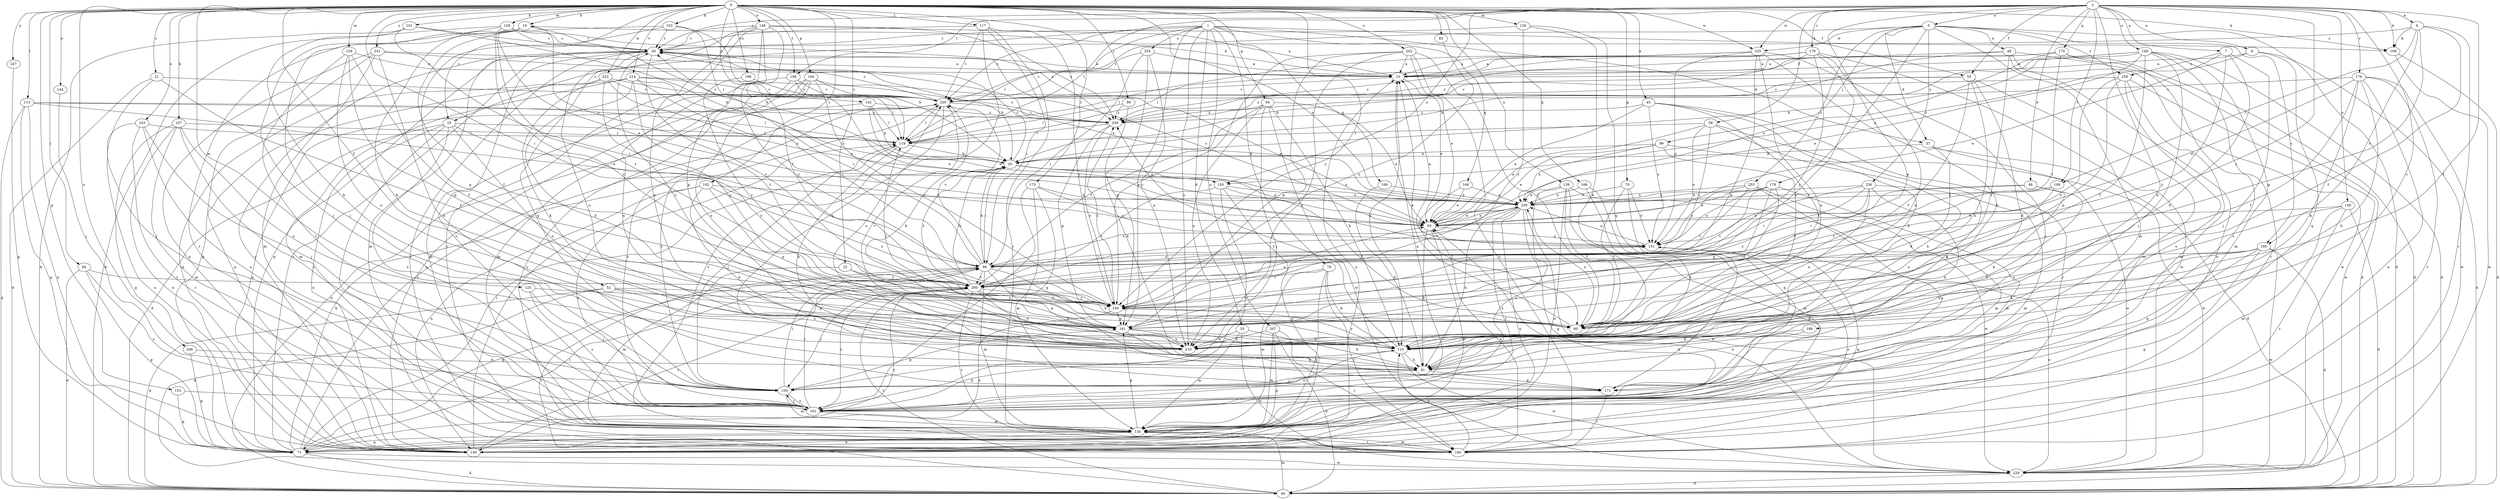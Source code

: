 strict digraph  {
0;
1;
2;
3;
6;
7;
8;
10;
19;
20;
21;
22;
25;
30;
35;
37;
40;
45;
46;
48;
50;
52;
55;
58;
60;
64;
70;
71;
79;
81;
83;
84;
90;
98;
99;
100;
101;
102;
107;
109;
110;
113;
117;
119;
125;
126;
128;
129;
130;
139;
140;
142;
143;
144;
146;
148;
149;
150;
151;
153;
160;
161;
166;
168;
169;
170;
171;
173;
176;
178;
179;
180;
182;
189;
190;
191;
196;
198;
199;
200;
202;
206;
207;
210;
214;
220;
222;
225;
229;
239;
241;
247;
249;
254;
255;
256;
258;
259;
0 -> 19  [label=b];
0 -> 21  [label=c];
0 -> 22  [label=c];
0 -> 25  [label=c];
0 -> 45  [label=e];
0 -> 52  [label=f];
0 -> 55  [label=f];
0 -> 64  [label=g];
0 -> 70  [label=g];
0 -> 83  [label=i];
0 -> 84  [label=i];
0 -> 90  [label=i];
0 -> 98  [label=j];
0 -> 101  [label=k];
0 -> 102  [label=k];
0 -> 107  [label=k];
0 -> 109  [label=k];
0 -> 113  [label=l];
0 -> 117  [label=l];
0 -> 125  [label=m];
0 -> 126  [label=m];
0 -> 128  [label=m];
0 -> 129  [label=m];
0 -> 139  [label=n];
0 -> 142  [label=o];
0 -> 143  [label=o];
0 -> 144  [label=o];
0 -> 146  [label=o];
0 -> 153  [label=p];
0 -> 160  [label=p];
0 -> 166  [label=q];
0 -> 173  [label=r];
0 -> 182  [label=s];
0 -> 196  [label=t];
0 -> 198  [label=t];
0 -> 202  [label=u];
0 -> 206  [label=u];
0 -> 214  [label=v];
0 -> 222  [label=w];
0 -> 225  [label=w];
0 -> 239  [label=x];
0 -> 241  [label=y];
0 -> 247  [label=y];
0 -> 249  [label=y];
1 -> 25  [label=c];
1 -> 35  [label=d];
1 -> 37  [label=d];
1 -> 79  [label=h];
1 -> 109  [label=k];
1 -> 119  [label=l];
1 -> 161  [label=p];
1 -> 168  [label=q];
1 -> 169  [label=q];
1 -> 207  [label=u];
1 -> 210  [label=u];
1 -> 220  [label=v];
1 -> 254  [label=z];
2 -> 3  [label=a];
2 -> 6  [label=a];
2 -> 7  [label=a];
2 -> 8  [label=a];
2 -> 30  [label=c];
2 -> 46  [label=e];
2 -> 55  [label=f];
2 -> 58  [label=f];
2 -> 60  [label=f];
2 -> 81  [label=h];
2 -> 109  [label=k];
2 -> 119  [label=l];
2 -> 148  [label=o];
2 -> 149  [label=o];
2 -> 150  [label=o];
2 -> 161  [label=p];
2 -> 170  [label=q];
2 -> 176  [label=r];
2 -> 178  [label=r];
2 -> 189  [label=s];
2 -> 198  [label=t];
2 -> 199  [label=t];
2 -> 225  [label=w];
2 -> 249  [label=y];
3 -> 37  [label=d];
3 -> 40  [label=d];
3 -> 48  [label=e];
3 -> 99  [label=j];
3 -> 130  [label=m];
3 -> 179  [label=r];
3 -> 190  [label=s];
3 -> 220  [label=v];
3 -> 225  [label=w];
3 -> 255  [label=z];
3 -> 256  [label=z];
3 -> 258  [label=z];
6 -> 30  [label=c];
6 -> 60  [label=f];
6 -> 109  [label=k];
6 -> 161  [label=p];
6 -> 180  [label=r];
6 -> 190  [label=s];
6 -> 199  [label=t];
7 -> 50  [label=e];
7 -> 100  [label=j];
7 -> 110  [label=k];
7 -> 249  [label=y];
7 -> 258  [label=z];
8 -> 10  [label=a];
8 -> 150  [label=o];
8 -> 171  [label=q];
8 -> 229  [label=w];
10 -> 19  [label=b];
10 -> 50  [label=e];
10 -> 110  [label=k];
10 -> 220  [label=v];
19 -> 30  [label=c];
19 -> 50  [label=e];
19 -> 60  [label=f];
19 -> 100  [label=j];
19 -> 110  [label=k];
19 -> 150  [label=o];
19 -> 200  [label=t];
20 -> 30  [label=c];
20 -> 50  [label=e];
20 -> 90  [label=i];
20 -> 150  [label=o];
20 -> 200  [label=t];
20 -> 239  [label=x];
21 -> 40  [label=d];
21 -> 60  [label=f];
21 -> 100  [label=j];
21 -> 220  [label=v];
22 -> 60  [label=f];
22 -> 130  [label=m];
22 -> 200  [label=t];
25 -> 40  [label=d];
25 -> 119  [label=l];
25 -> 140  [label=n];
25 -> 180  [label=r];
25 -> 191  [label=s];
25 -> 210  [label=u];
25 -> 249  [label=y];
30 -> 10  [label=a];
30 -> 20  [label=b];
30 -> 71  [label=g];
30 -> 130  [label=m];
30 -> 180  [label=r];
30 -> 191  [label=s];
30 -> 200  [label=t];
30 -> 210  [label=u];
35 -> 81  [label=h];
35 -> 130  [label=m];
35 -> 210  [label=u];
35 -> 229  [label=w];
37 -> 20  [label=b];
37 -> 40  [label=d];
37 -> 110  [label=k];
37 -> 229  [label=w];
40 -> 90  [label=i];
40 -> 130  [label=m];
40 -> 200  [label=t];
45 -> 50  [label=e];
45 -> 60  [label=f];
45 -> 110  [label=k];
45 -> 151  [label=o];
45 -> 180  [label=r];
45 -> 259  [label=z];
46 -> 81  [label=h];
46 -> 90  [label=i];
46 -> 110  [label=k];
46 -> 239  [label=x];
48 -> 10  [label=a];
48 -> 20  [label=b];
48 -> 40  [label=d];
48 -> 60  [label=f];
48 -> 140  [label=n];
48 -> 229  [label=w];
50 -> 30  [label=c];
50 -> 81  [label=h];
50 -> 140  [label=n];
50 -> 151  [label=o];
50 -> 239  [label=x];
52 -> 40  [label=d];
52 -> 161  [label=p];
52 -> 210  [label=u];
52 -> 229  [label=w];
52 -> 249  [label=y];
55 -> 60  [label=f];
55 -> 110  [label=k];
55 -> 130  [label=m];
55 -> 210  [label=u];
55 -> 220  [label=v];
55 -> 259  [label=z];
58 -> 50  [label=e];
58 -> 81  [label=h];
58 -> 90  [label=i];
58 -> 119  [label=l];
58 -> 151  [label=o];
58 -> 171  [label=q];
60 -> 10  [label=a];
60 -> 239  [label=x];
64 -> 50  [label=e];
64 -> 100  [label=j];
64 -> 110  [label=k];
64 -> 200  [label=t];
64 -> 210  [label=u];
64 -> 229  [label=w];
64 -> 259  [label=z];
70 -> 60  [label=f];
70 -> 151  [label=o];
70 -> 171  [label=q];
70 -> 239  [label=x];
71 -> 20  [label=b];
71 -> 30  [label=c];
71 -> 40  [label=d];
71 -> 90  [label=i];
71 -> 119  [label=l];
71 -> 200  [label=t];
71 -> 220  [label=v];
71 -> 229  [label=w];
79 -> 71  [label=g];
79 -> 110  [label=k];
79 -> 130  [label=m];
79 -> 180  [label=r];
79 -> 200  [label=t];
81 -> 100  [label=j];
81 -> 171  [label=q];
83 -> 249  [label=y];
84 -> 40  [label=d];
84 -> 71  [label=g];
84 -> 191  [label=s];
84 -> 200  [label=t];
90 -> 20  [label=b];
90 -> 30  [label=c];
90 -> 71  [label=g];
90 -> 81  [label=h];
90 -> 110  [label=k];
90 -> 130  [label=m];
90 -> 151  [label=o];
90 -> 200  [label=t];
90 -> 220  [label=v];
90 -> 239  [label=x];
98 -> 81  [label=h];
98 -> 119  [label=l];
98 -> 259  [label=z];
99 -> 20  [label=b];
99 -> 50  [label=e];
99 -> 60  [label=f];
99 -> 229  [label=w];
99 -> 239  [label=x];
100 -> 90  [label=i];
100 -> 130  [label=m];
100 -> 161  [label=p];
100 -> 191  [label=s];
100 -> 220  [label=v];
101 -> 20  [label=b];
101 -> 30  [label=c];
101 -> 40  [label=d];
101 -> 90  [label=i];
101 -> 110  [label=k];
102 -> 20  [label=b];
102 -> 30  [label=c];
102 -> 119  [label=l];
102 -> 161  [label=p];
102 -> 180  [label=r];
107 -> 71  [label=g];
107 -> 119  [label=l];
107 -> 130  [label=m];
107 -> 140  [label=n];
107 -> 191  [label=s];
107 -> 210  [label=u];
109 -> 40  [label=d];
109 -> 229  [label=w];
110 -> 81  [label=h];
110 -> 191  [label=s];
110 -> 229  [label=w];
110 -> 249  [label=y];
110 -> 259  [label=z];
113 -> 40  [label=d];
113 -> 50  [label=e];
113 -> 71  [label=g];
113 -> 119  [label=l];
113 -> 140  [label=n];
113 -> 259  [label=z];
117 -> 30  [label=c];
117 -> 90  [label=i];
117 -> 171  [label=q];
117 -> 180  [label=r];
117 -> 220  [label=v];
117 -> 249  [label=y];
119 -> 20  [label=b];
119 -> 81  [label=h];
119 -> 100  [label=j];
125 -> 100  [label=j];
125 -> 191  [label=s];
125 -> 249  [label=y];
126 -> 30  [label=c];
126 -> 110  [label=k];
126 -> 171  [label=q];
126 -> 249  [label=y];
128 -> 20  [label=b];
128 -> 30  [label=c];
128 -> 40  [label=d];
128 -> 100  [label=j];
128 -> 249  [label=y];
128 -> 259  [label=z];
129 -> 10  [label=a];
129 -> 60  [label=f];
129 -> 161  [label=p];
129 -> 191  [label=s];
129 -> 210  [label=u];
130 -> 71  [label=g];
130 -> 140  [label=n];
130 -> 161  [label=p];
130 -> 180  [label=r];
130 -> 220  [label=v];
139 -> 60  [label=f];
139 -> 71  [label=g];
139 -> 140  [label=n];
139 -> 191  [label=s];
139 -> 229  [label=w];
139 -> 239  [label=x];
140 -> 10  [label=a];
140 -> 30  [label=c];
140 -> 119  [label=l];
140 -> 151  [label=o];
140 -> 200  [label=t];
142 -> 20  [label=b];
142 -> 50  [label=e];
142 -> 119  [label=l];
142 -> 140  [label=n];
142 -> 259  [label=z];
143 -> 100  [label=j];
143 -> 119  [label=l];
143 -> 140  [label=n];
143 -> 180  [label=r];
143 -> 191  [label=s];
144 -> 100  [label=j];
146 -> 10  [label=a];
146 -> 30  [label=c];
146 -> 161  [label=p];
146 -> 171  [label=q];
146 -> 180  [label=r];
146 -> 200  [label=t];
146 -> 210  [label=u];
146 -> 249  [label=y];
146 -> 259  [label=z];
148 -> 10  [label=a];
148 -> 20  [label=b];
148 -> 40  [label=d];
148 -> 50  [label=e];
148 -> 60  [label=f];
148 -> 100  [label=j];
148 -> 130  [label=m];
148 -> 191  [label=s];
148 -> 259  [label=z];
149 -> 40  [label=d];
149 -> 50  [label=e];
149 -> 130  [label=m];
149 -> 180  [label=r];
149 -> 210  [label=u];
150 -> 60  [label=f];
150 -> 140  [label=n];
150 -> 191  [label=s];
150 -> 200  [label=t];
150 -> 239  [label=x];
151 -> 10  [label=a];
151 -> 71  [label=g];
151 -> 90  [label=i];
151 -> 239  [label=x];
153 -> 71  [label=g];
153 -> 191  [label=s];
160 -> 50  [label=e];
160 -> 130  [label=m];
160 -> 140  [label=n];
160 -> 180  [label=r];
160 -> 210  [label=u];
160 -> 220  [label=v];
160 -> 249  [label=y];
161 -> 30  [label=c];
161 -> 110  [label=k];
161 -> 119  [label=l];
161 -> 171  [label=q];
161 -> 210  [label=u];
166 -> 81  [label=h];
166 -> 130  [label=m];
166 -> 239  [label=x];
168 -> 50  [label=e];
168 -> 60  [label=f];
168 -> 239  [label=x];
169 -> 81  [label=h];
169 -> 239  [label=x];
170 -> 10  [label=a];
170 -> 40  [label=d];
170 -> 180  [label=r];
170 -> 200  [label=t];
170 -> 239  [label=x];
170 -> 259  [label=z];
171 -> 180  [label=r];
173 -> 130  [label=m];
173 -> 151  [label=o];
173 -> 171  [label=q];
173 -> 191  [label=s];
173 -> 239  [label=x];
176 -> 40  [label=d];
176 -> 50  [label=e];
176 -> 60  [label=f];
176 -> 81  [label=h];
176 -> 110  [label=k];
176 -> 140  [label=n];
176 -> 180  [label=r];
176 -> 220  [label=v];
178 -> 10  [label=a];
178 -> 20  [label=b];
178 -> 119  [label=l];
178 -> 161  [label=p];
178 -> 210  [label=u];
178 -> 229  [label=w];
178 -> 249  [label=y];
178 -> 259  [label=z];
179 -> 50  [label=e];
179 -> 60  [label=f];
179 -> 130  [label=m];
179 -> 151  [label=o];
179 -> 161  [label=p];
179 -> 200  [label=t];
179 -> 239  [label=x];
180 -> 50  [label=e];
180 -> 110  [label=k];
180 -> 130  [label=m];
182 -> 81  [label=h];
182 -> 140  [label=n];
182 -> 161  [label=p];
182 -> 191  [label=s];
182 -> 239  [label=x];
182 -> 249  [label=y];
189 -> 81  [label=h];
189 -> 110  [label=k];
190 -> 40  [label=d];
190 -> 71  [label=g];
190 -> 90  [label=i];
190 -> 110  [label=k];
190 -> 171  [label=q];
190 -> 210  [label=u];
190 -> 229  [label=w];
191 -> 10  [label=a];
191 -> 90  [label=i];
191 -> 100  [label=j];
191 -> 110  [label=k];
191 -> 130  [label=m];
196 -> 220  [label=v];
196 -> 249  [label=y];
198 -> 130  [label=m];
198 -> 151  [label=o];
198 -> 210  [label=u];
198 -> 220  [label=v];
199 -> 200  [label=t];
199 -> 210  [label=u];
199 -> 239  [label=x];
200 -> 20  [label=b];
200 -> 100  [label=j];
200 -> 161  [label=p];
200 -> 180  [label=r];
200 -> 191  [label=s];
200 -> 210  [label=u];
200 -> 249  [label=y];
202 -> 10  [label=a];
202 -> 50  [label=e];
202 -> 60  [label=f];
202 -> 161  [label=p];
202 -> 180  [label=r];
202 -> 210  [label=u];
202 -> 249  [label=y];
206 -> 71  [label=g];
206 -> 81  [label=h];
207 -> 40  [label=d];
207 -> 71  [label=g];
207 -> 130  [label=m];
207 -> 180  [label=r];
207 -> 210  [label=u];
210 -> 220  [label=v];
214 -> 50  [label=e];
214 -> 90  [label=i];
214 -> 110  [label=k];
214 -> 130  [label=m];
214 -> 140  [label=n];
214 -> 200  [label=t];
214 -> 220  [label=v];
214 -> 259  [label=z];
220 -> 30  [label=c];
220 -> 40  [label=d];
220 -> 110  [label=k];
220 -> 119  [label=l];
220 -> 191  [label=s];
220 -> 210  [label=u];
220 -> 259  [label=z];
222 -> 110  [label=k];
222 -> 119  [label=l];
222 -> 140  [label=n];
222 -> 220  [label=v];
222 -> 239  [label=x];
222 -> 249  [label=y];
225 -> 10  [label=a];
225 -> 110  [label=k];
225 -> 119  [label=l];
225 -> 151  [label=o];
225 -> 161  [label=p];
225 -> 191  [label=s];
225 -> 210  [label=u];
229 -> 40  [label=d];
229 -> 50  [label=e];
229 -> 151  [label=o];
239 -> 50  [label=e];
239 -> 71  [label=g];
239 -> 81  [label=h];
239 -> 140  [label=n];
239 -> 191  [label=s];
239 -> 200  [label=t];
239 -> 229  [label=w];
241 -> 10  [label=a];
241 -> 71  [label=g];
241 -> 81  [label=h];
241 -> 130  [label=m];
241 -> 140  [label=n];
241 -> 239  [label=x];
247 -> 71  [label=g];
249 -> 50  [label=e];
249 -> 60  [label=f];
249 -> 140  [label=n];
249 -> 161  [label=p];
249 -> 259  [label=z];
254 -> 10  [label=a];
254 -> 90  [label=i];
254 -> 161  [label=p];
254 -> 210  [label=u];
254 -> 220  [label=v];
255 -> 130  [label=m];
255 -> 151  [label=o];
255 -> 191  [label=s];
255 -> 200  [label=t];
255 -> 239  [label=x];
256 -> 81  [label=h];
256 -> 90  [label=i];
256 -> 130  [label=m];
256 -> 151  [label=o];
256 -> 210  [label=u];
256 -> 239  [label=x];
256 -> 249  [label=y];
258 -> 130  [label=m];
258 -> 161  [label=p];
258 -> 191  [label=s];
258 -> 220  [label=v];
258 -> 229  [label=w];
258 -> 249  [label=y];
259 -> 119  [label=l];
259 -> 161  [label=p];
259 -> 249  [label=y];
}
